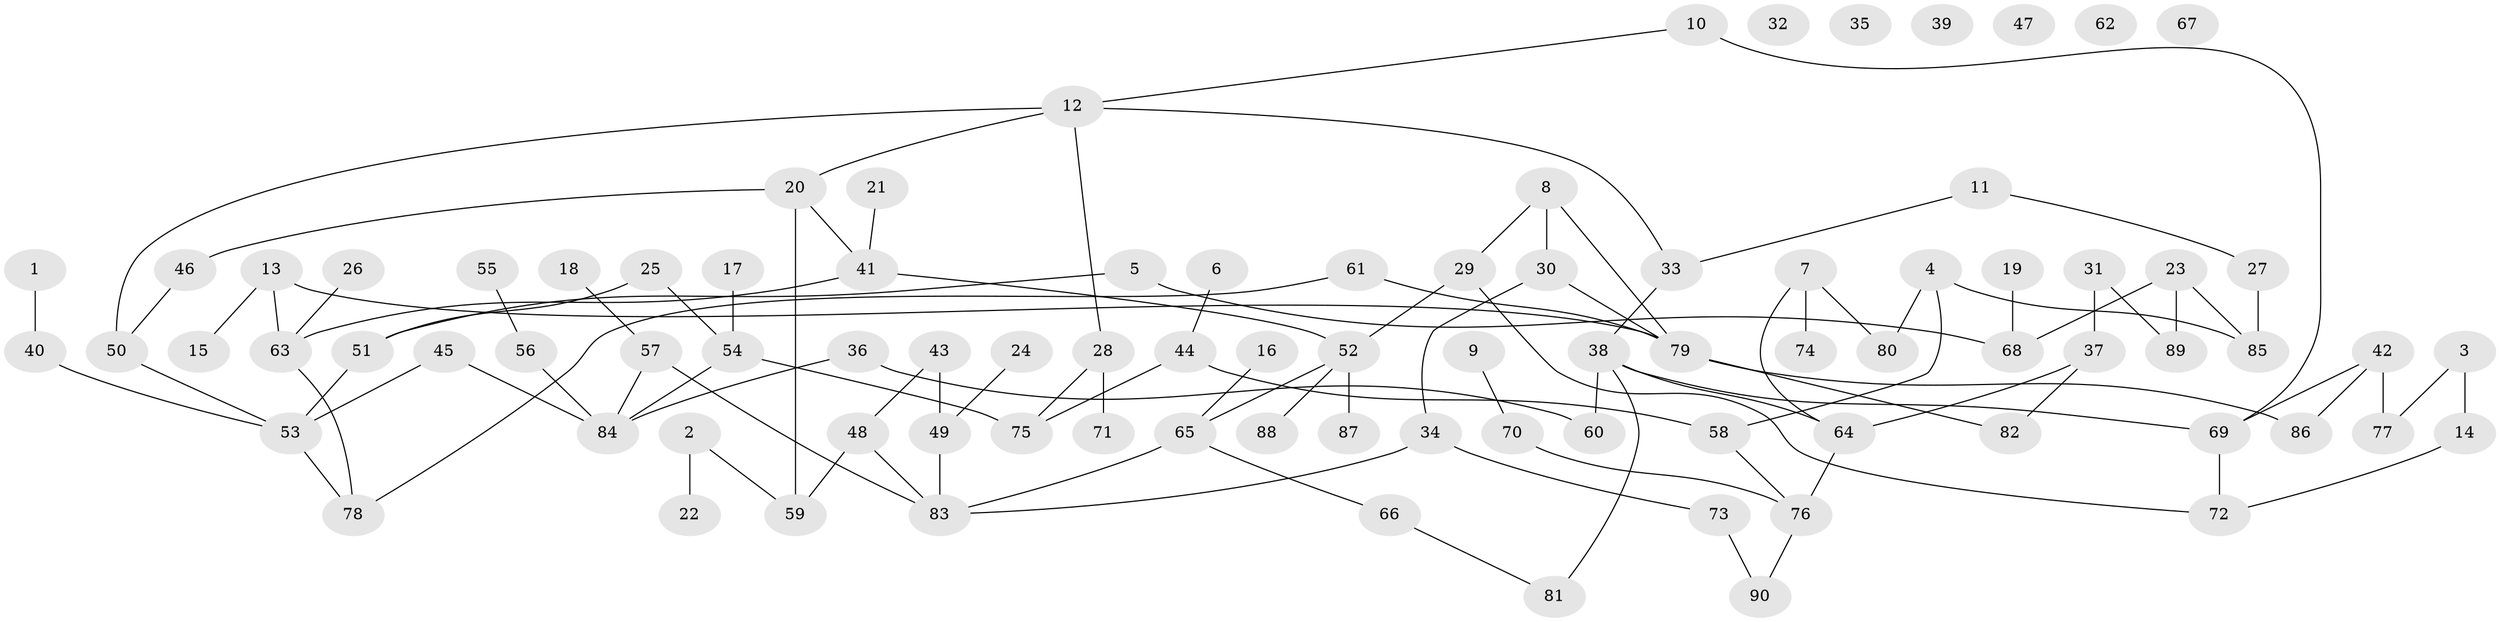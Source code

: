 // coarse degree distribution, {1: 0.24444444444444444, 3: 0.13333333333333333, 0: 0.13333333333333333, 2: 0.2222222222222222, 5: 0.1111111111111111, 8: 0.022222222222222223, 4: 0.1111111111111111, 6: 0.022222222222222223}
// Generated by graph-tools (version 1.1) at 2025/43/03/04/25 21:43:45]
// undirected, 90 vertices, 107 edges
graph export_dot {
graph [start="1"]
  node [color=gray90,style=filled];
  1;
  2;
  3;
  4;
  5;
  6;
  7;
  8;
  9;
  10;
  11;
  12;
  13;
  14;
  15;
  16;
  17;
  18;
  19;
  20;
  21;
  22;
  23;
  24;
  25;
  26;
  27;
  28;
  29;
  30;
  31;
  32;
  33;
  34;
  35;
  36;
  37;
  38;
  39;
  40;
  41;
  42;
  43;
  44;
  45;
  46;
  47;
  48;
  49;
  50;
  51;
  52;
  53;
  54;
  55;
  56;
  57;
  58;
  59;
  60;
  61;
  62;
  63;
  64;
  65;
  66;
  67;
  68;
  69;
  70;
  71;
  72;
  73;
  74;
  75;
  76;
  77;
  78;
  79;
  80;
  81;
  82;
  83;
  84;
  85;
  86;
  87;
  88;
  89;
  90;
  1 -- 40;
  2 -- 22;
  2 -- 59;
  3 -- 14;
  3 -- 77;
  4 -- 58;
  4 -- 80;
  4 -- 85;
  5 -- 51;
  5 -- 68;
  6 -- 44;
  7 -- 64;
  7 -- 74;
  7 -- 80;
  8 -- 29;
  8 -- 30;
  8 -- 79;
  9 -- 70;
  10 -- 12;
  10 -- 69;
  11 -- 27;
  11 -- 33;
  12 -- 20;
  12 -- 28;
  12 -- 33;
  12 -- 50;
  13 -- 15;
  13 -- 63;
  13 -- 79;
  14 -- 72;
  16 -- 65;
  17 -- 54;
  18 -- 57;
  19 -- 68;
  20 -- 41;
  20 -- 46;
  20 -- 59;
  21 -- 41;
  23 -- 68;
  23 -- 85;
  23 -- 89;
  24 -- 49;
  25 -- 51;
  25 -- 54;
  26 -- 63;
  27 -- 85;
  28 -- 71;
  28 -- 75;
  29 -- 52;
  29 -- 72;
  30 -- 34;
  30 -- 79;
  31 -- 37;
  31 -- 89;
  33 -- 38;
  34 -- 73;
  34 -- 83;
  36 -- 60;
  36 -- 84;
  37 -- 64;
  37 -- 82;
  38 -- 60;
  38 -- 64;
  38 -- 69;
  38 -- 81;
  40 -- 53;
  41 -- 52;
  41 -- 63;
  42 -- 69;
  42 -- 77;
  42 -- 86;
  43 -- 48;
  43 -- 49;
  44 -- 58;
  44 -- 75;
  45 -- 53;
  45 -- 84;
  46 -- 50;
  48 -- 59;
  48 -- 83;
  49 -- 83;
  50 -- 53;
  51 -- 53;
  52 -- 65;
  52 -- 87;
  52 -- 88;
  53 -- 78;
  54 -- 75;
  54 -- 84;
  55 -- 56;
  56 -- 84;
  57 -- 83;
  57 -- 84;
  58 -- 76;
  61 -- 78;
  61 -- 79;
  63 -- 78;
  64 -- 76;
  65 -- 66;
  65 -- 83;
  66 -- 81;
  69 -- 72;
  70 -- 76;
  73 -- 90;
  76 -- 90;
  79 -- 82;
  79 -- 86;
}
